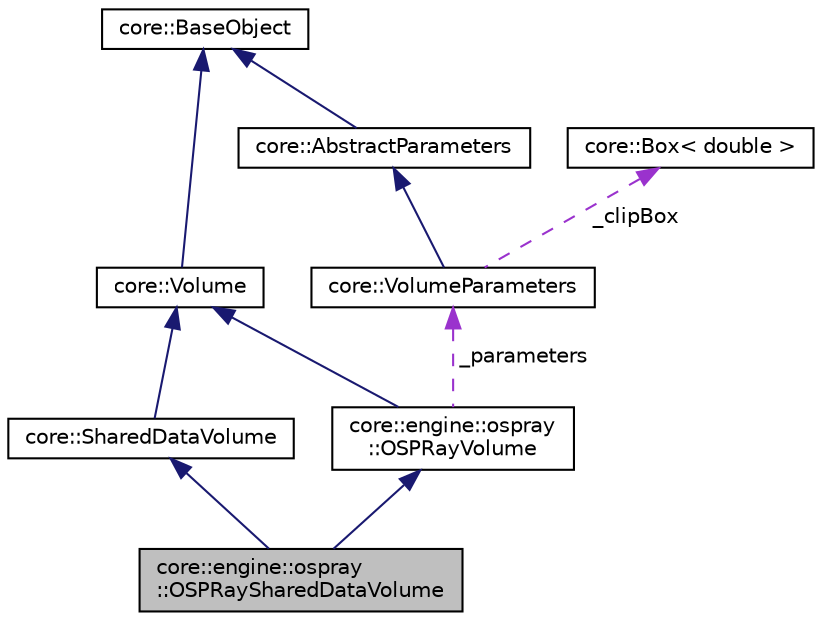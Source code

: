 digraph "core::engine::ospray::OSPRaySharedDataVolume"
{
 // LATEX_PDF_SIZE
  edge [fontname="Helvetica",fontsize="10",labelfontname="Helvetica",labelfontsize="10"];
  node [fontname="Helvetica",fontsize="10",shape=record];
  Node1 [label="core::engine::ospray\l::OSPRaySharedDataVolume",height=0.2,width=0.4,color="black", fillcolor="grey75", style="filled", fontcolor="black",tooltip=" "];
  Node2 -> Node1 [dir="back",color="midnightblue",fontsize="10",style="solid",fontname="Helvetica"];
  Node2 [label="core::SharedDataVolume",height=0.2,width=0.4,color="black", fillcolor="white", style="filled",URL="$df/df4/classcore_1_1SharedDataVolume.html",tooltip=" "];
  Node3 -> Node2 [dir="back",color="midnightblue",fontsize="10",style="solid",fontname="Helvetica"];
  Node3 [label="core::Volume",height=0.2,width=0.4,color="black", fillcolor="white", style="filled",URL="$d9/d2b/classcore_1_1Volume.html",tooltip="A base class for volumes."];
  Node4 -> Node3 [dir="back",color="midnightblue",fontsize="10",style="solid",fontname="Helvetica"];
  Node4 [label="core::BaseObject",height=0.2,width=0.4,color="black", fillcolor="white", style="filled",URL="$d1/dc6/classcore_1_1BaseObject.html",tooltip=" "];
  Node5 -> Node1 [dir="back",color="midnightblue",fontsize="10",style="solid",fontname="Helvetica"];
  Node5 [label="core::engine::ospray\l::OSPRayVolume",height=0.2,width=0.4,color="black", fillcolor="white", style="filled",URL="$dd/d98/classcore_1_1engine_1_1ospray_1_1OSPRayVolume.html",tooltip=" "];
  Node3 -> Node5 [dir="back",color="midnightblue",fontsize="10",style="solid",fontname="Helvetica"];
  Node6 -> Node5 [dir="back",color="darkorchid3",fontsize="10",style="dashed",label=" _parameters" ,fontname="Helvetica"];
  Node6 [label="core::VolumeParameters",height=0.2,width=0.4,color="black", fillcolor="white", style="filled",URL="$df/da5/classcore_1_1VolumeParameters.html",tooltip=" "];
  Node7 -> Node6 [dir="back",color="midnightblue",fontsize="10",style="solid",fontname="Helvetica"];
  Node7 [label="core::AbstractParameters",height=0.2,width=0.4,color="black", fillcolor="white", style="filled",URL="$da/dda/classcore_1_1AbstractParameters.html",tooltip=" "];
  Node4 -> Node7 [dir="back",color="midnightblue",fontsize="10",style="solid",fontname="Helvetica"];
  Node8 -> Node6 [dir="back",color="darkorchid3",fontsize="10",style="dashed",label=" _clipBox" ,fontname="Helvetica"];
  Node8 [label="core::Box\< double \>",height=0.2,width=0.4,color="black", fillcolor="white", style="filled",URL="$df/d44/classcore_1_1Box.html",tooltip=" "];
}
